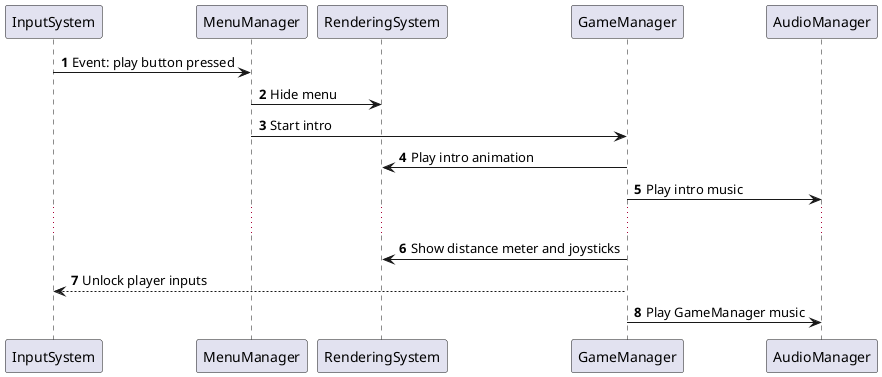 @startuml
'https://plantuml.com/sequence-diagram

autonumber

'just ideas
InputSystem -> MenuManager: Event: play button pressed
MenuManager -> RenderingSystem: Hide menu
MenuManager -> GameManager: Start intro
GameManager -> RenderingSystem: Play intro animation
GameManager -> AudioManager: Play intro music
...

GameManager -> RenderingSystem: Show distance meter and joysticks
GameManager --> InputSystem: Unlock player inputs
GameManager -> AudioManager: Play GameManager music


@enduml
